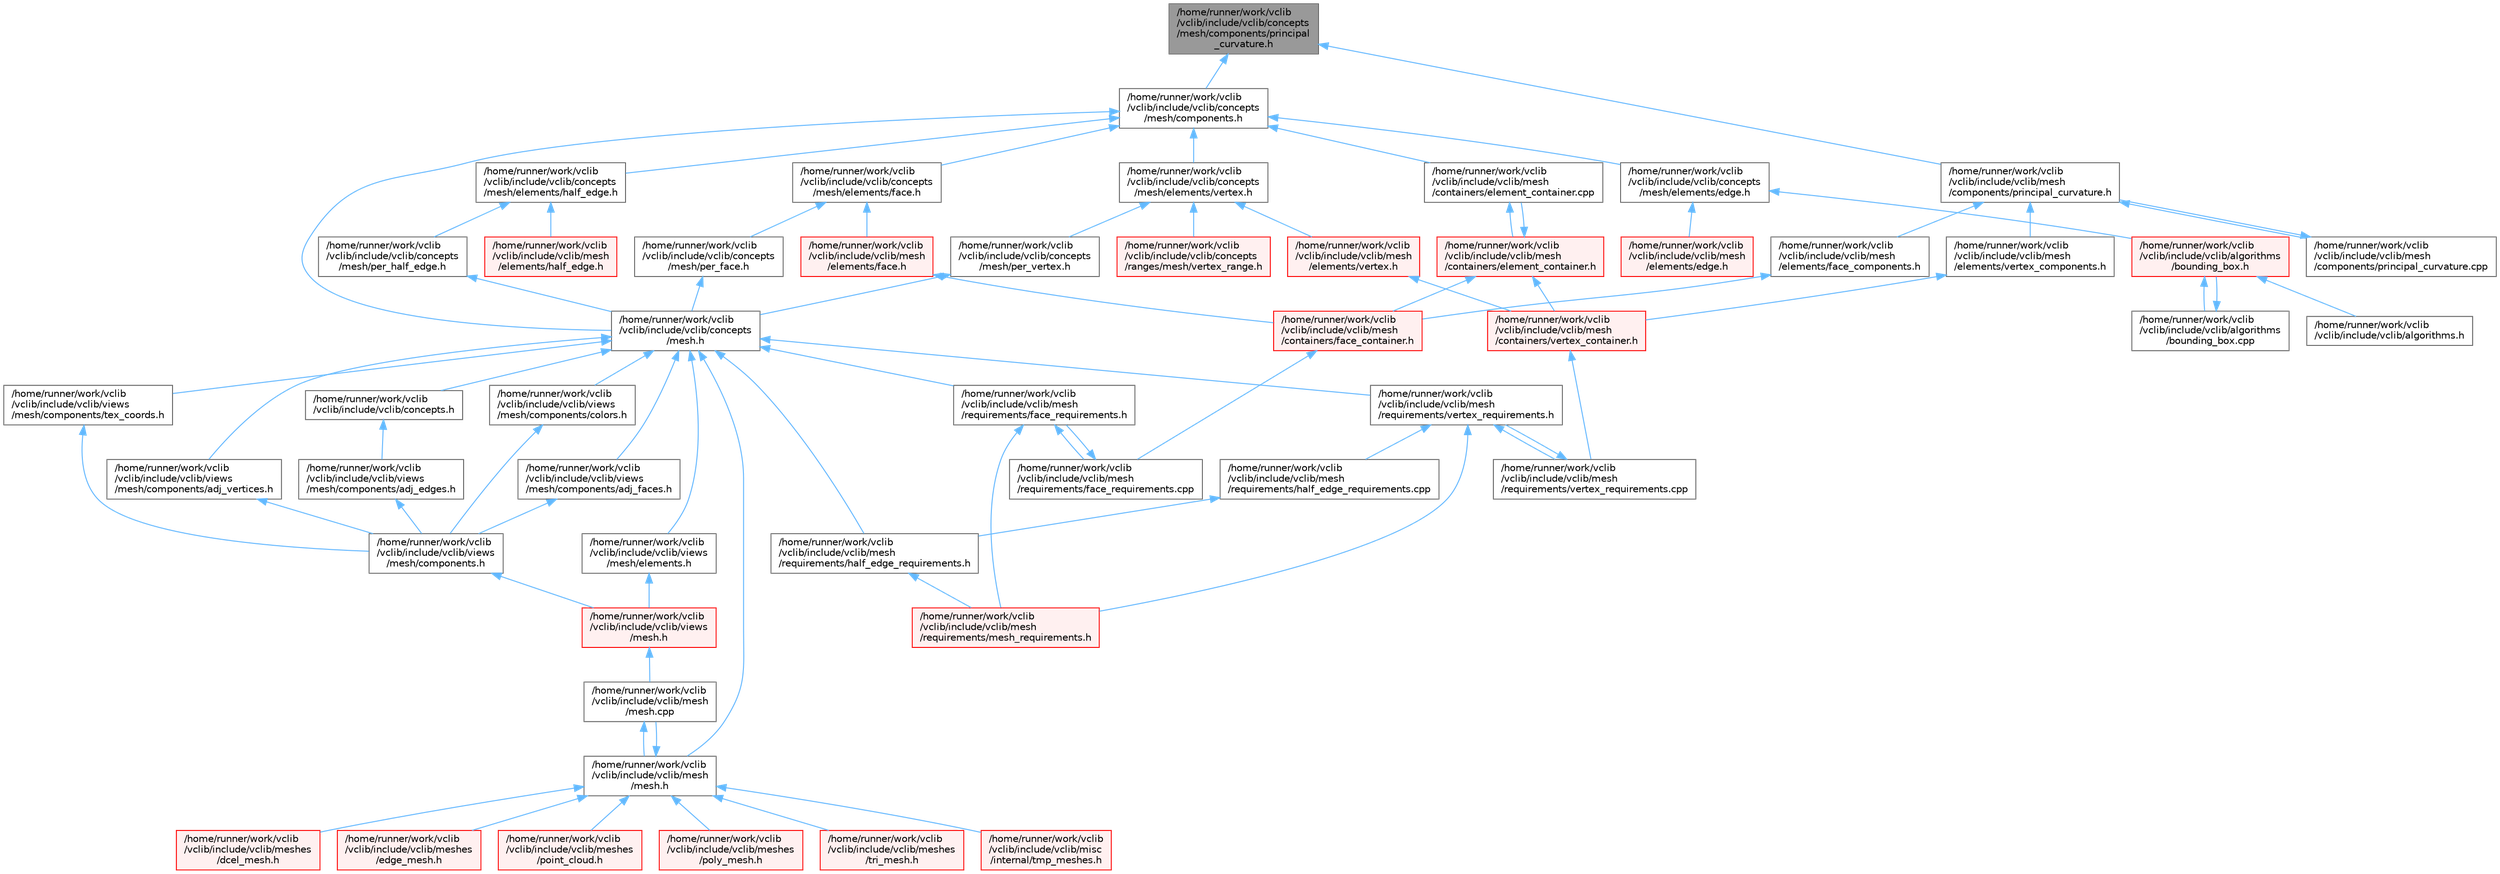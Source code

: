 digraph "/home/runner/work/vclib/vclib/include/vclib/concepts/mesh/components/principal_curvature.h"
{
 // LATEX_PDF_SIZE
  bgcolor="transparent";
  edge [fontname=Helvetica,fontsize=10,labelfontname=Helvetica,labelfontsize=10];
  node [fontname=Helvetica,fontsize=10,shape=box,height=0.2,width=0.4];
  Node1 [label="/home/runner/work/vclib\l/vclib/include/vclib/concepts\l/mesh/components/principal\l_curvature.h",height=0.2,width=0.4,color="gray40", fillcolor="grey60", style="filled", fontcolor="black",tooltip=" "];
  Node1 -> Node2 [dir="back",color="steelblue1",style="solid"];
  Node2 [label="/home/runner/work/vclib\l/vclib/include/vclib/concepts\l/mesh/components.h",height=0.2,width=0.4,color="grey40", fillcolor="white", style="filled",URL="$concepts_2mesh_2components_8h.html",tooltip=" "];
  Node2 -> Node3 [dir="back",color="steelblue1",style="solid"];
  Node3 [label="/home/runner/work/vclib\l/vclib/include/vclib/concepts\l/mesh.h",height=0.2,width=0.4,color="grey40", fillcolor="white", style="filled",URL="$concepts_2mesh_8h.html",tooltip=" "];
  Node3 -> Node4 [dir="back",color="steelblue1",style="solid"];
  Node4 [label="/home/runner/work/vclib\l/vclib/include/vclib/concepts.h",height=0.2,width=0.4,color="grey40", fillcolor="white", style="filled",URL="$concepts_8h.html",tooltip=" "];
  Node4 -> Node5 [dir="back",color="steelblue1",style="solid"];
  Node5 [label="/home/runner/work/vclib\l/vclib/include/vclib/views\l/mesh/components/adj_edges.h",height=0.2,width=0.4,color="grey40", fillcolor="white", style="filled",URL="$adj__edges_8h.html",tooltip=" "];
  Node5 -> Node6 [dir="back",color="steelblue1",style="solid"];
  Node6 [label="/home/runner/work/vclib\l/vclib/include/vclib/views\l/mesh/components.h",height=0.2,width=0.4,color="grey40", fillcolor="white", style="filled",URL="$views_2mesh_2components_8h.html",tooltip=" "];
  Node6 -> Node7 [dir="back",color="steelblue1",style="solid"];
  Node7 [label="/home/runner/work/vclib\l/vclib/include/vclib/views\l/mesh.h",height=0.2,width=0.4,color="red", fillcolor="#FFF0F0", style="filled",URL="$views_2mesh_8h.html",tooltip=" "];
  Node7 -> Node92 [dir="back",color="steelblue1",style="solid"];
  Node92 [label="/home/runner/work/vclib\l/vclib/include/vclib/mesh\l/mesh.cpp",height=0.2,width=0.4,color="grey40", fillcolor="white", style="filled",URL="$mesh_2mesh_8cpp.html",tooltip=" "];
  Node92 -> Node93 [dir="back",color="steelblue1",style="solid"];
  Node93 [label="/home/runner/work/vclib\l/vclib/include/vclib/mesh\l/mesh.h",height=0.2,width=0.4,color="grey40", fillcolor="white", style="filled",URL="$mesh_2mesh_8h.html",tooltip=" "];
  Node93 -> Node92 [dir="back",color="steelblue1",style="solid"];
  Node93 -> Node94 [dir="back",color="steelblue1",style="solid"];
  Node94 [label="/home/runner/work/vclib\l/vclib/include/vclib/meshes\l/dcel_mesh.h",height=0.2,width=0.4,color="red", fillcolor="#FFF0F0", style="filled",URL="$dcel__mesh_8h.html",tooltip=" "];
  Node93 -> Node96 [dir="back",color="steelblue1",style="solid"];
  Node96 [label="/home/runner/work/vclib\l/vclib/include/vclib/meshes\l/edge_mesh.h",height=0.2,width=0.4,color="red", fillcolor="#FFF0F0", style="filled",URL="$edge__mesh_8h.html",tooltip=" "];
  Node93 -> Node97 [dir="back",color="steelblue1",style="solid"];
  Node97 [label="/home/runner/work/vclib\l/vclib/include/vclib/meshes\l/point_cloud.h",height=0.2,width=0.4,color="red", fillcolor="#FFF0F0", style="filled",URL="$point__cloud_8h.html",tooltip=" "];
  Node93 -> Node98 [dir="back",color="steelblue1",style="solid"];
  Node98 [label="/home/runner/work/vclib\l/vclib/include/vclib/meshes\l/poly_mesh.h",height=0.2,width=0.4,color="red", fillcolor="#FFF0F0", style="filled",URL="$poly__mesh_8h.html",tooltip=" "];
  Node93 -> Node99 [dir="back",color="steelblue1",style="solid"];
  Node99 [label="/home/runner/work/vclib\l/vclib/include/vclib/meshes\l/tri_mesh.h",height=0.2,width=0.4,color="red", fillcolor="#FFF0F0", style="filled",URL="$tri__mesh_8h.html",tooltip=" "];
  Node93 -> Node100 [dir="back",color="steelblue1",style="solid"];
  Node100 [label="/home/runner/work/vclib\l/vclib/include/vclib/misc\l/internal/tmp_meshes.h",height=0.2,width=0.4,color="red", fillcolor="#FFF0F0", style="filled",URL="$tmp__meshes_8h.html",tooltip=" "];
  Node3 -> Node93 [dir="back",color="steelblue1",style="solid"];
  Node3 -> Node102 [dir="back",color="steelblue1",style="solid"];
  Node102 [label="/home/runner/work/vclib\l/vclib/include/vclib/mesh\l/requirements/face_requirements.h",height=0.2,width=0.4,color="grey40", fillcolor="white", style="filled",URL="$face__requirements_8h.html",tooltip=" "];
  Node102 -> Node103 [dir="back",color="steelblue1",style="solid"];
  Node103 [label="/home/runner/work/vclib\l/vclib/include/vclib/mesh\l/requirements/face_requirements.cpp",height=0.2,width=0.4,color="grey40", fillcolor="white", style="filled",URL="$face__requirements_8cpp.html",tooltip=" "];
  Node103 -> Node102 [dir="back",color="steelblue1",style="solid"];
  Node102 -> Node104 [dir="back",color="steelblue1",style="solid"];
  Node104 [label="/home/runner/work/vclib\l/vclib/include/vclib/mesh\l/requirements/mesh_requirements.h",height=0.2,width=0.4,color="red", fillcolor="#FFF0F0", style="filled",URL="$mesh__requirements_8h.html",tooltip=" "];
  Node3 -> Node170 [dir="back",color="steelblue1",style="solid"];
  Node170 [label="/home/runner/work/vclib\l/vclib/include/vclib/mesh\l/requirements/half_edge_requirements.h",height=0.2,width=0.4,color="grey40", fillcolor="white", style="filled",URL="$half__edge__requirements_8h.html",tooltip=" "];
  Node170 -> Node104 [dir="back",color="steelblue1",style="solid"];
  Node3 -> Node171 [dir="back",color="steelblue1",style="solid"];
  Node171 [label="/home/runner/work/vclib\l/vclib/include/vclib/mesh\l/requirements/vertex_requirements.h",height=0.2,width=0.4,color="grey40", fillcolor="white", style="filled",URL="$vertex__requirements_8h.html",tooltip=" "];
  Node171 -> Node172 [dir="back",color="steelblue1",style="solid"];
  Node172 [label="/home/runner/work/vclib\l/vclib/include/vclib/mesh\l/requirements/half_edge_requirements.cpp",height=0.2,width=0.4,color="grey40", fillcolor="white", style="filled",URL="$half__edge__requirements_8cpp.html",tooltip=" "];
  Node172 -> Node170 [dir="back",color="steelblue1",style="solid"];
  Node171 -> Node104 [dir="back",color="steelblue1",style="solid"];
  Node171 -> Node173 [dir="back",color="steelblue1",style="solid"];
  Node173 [label="/home/runner/work/vclib\l/vclib/include/vclib/mesh\l/requirements/vertex_requirements.cpp",height=0.2,width=0.4,color="grey40", fillcolor="white", style="filled",URL="$vertex__requirements_8cpp.html",tooltip=" "];
  Node173 -> Node171 [dir="back",color="steelblue1",style="solid"];
  Node3 -> Node174 [dir="back",color="steelblue1",style="solid"];
  Node174 [label="/home/runner/work/vclib\l/vclib/include/vclib/views\l/mesh/components/adj_faces.h",height=0.2,width=0.4,color="grey40", fillcolor="white", style="filled",URL="$adj__faces_8h.html",tooltip=" "];
  Node174 -> Node6 [dir="back",color="steelblue1",style="solid"];
  Node3 -> Node175 [dir="back",color="steelblue1",style="solid"];
  Node175 [label="/home/runner/work/vclib\l/vclib/include/vclib/views\l/mesh/components/adj_vertices.h",height=0.2,width=0.4,color="grey40", fillcolor="white", style="filled",URL="$adj__vertices_8h.html",tooltip=" "];
  Node175 -> Node6 [dir="back",color="steelblue1",style="solid"];
  Node3 -> Node176 [dir="back",color="steelblue1",style="solid"];
  Node176 [label="/home/runner/work/vclib\l/vclib/include/vclib/views\l/mesh/components/colors.h",height=0.2,width=0.4,color="grey40", fillcolor="white", style="filled",URL="$colors_8h.html",tooltip=" "];
  Node176 -> Node6 [dir="back",color="steelblue1",style="solid"];
  Node3 -> Node177 [dir="back",color="steelblue1",style="solid"];
  Node177 [label="/home/runner/work/vclib\l/vclib/include/vclib/views\l/mesh/components/tex_coords.h",height=0.2,width=0.4,color="grey40", fillcolor="white", style="filled",URL="$tex__coords_8h.html",tooltip=" "];
  Node177 -> Node6 [dir="back",color="steelblue1",style="solid"];
  Node3 -> Node178 [dir="back",color="steelblue1",style="solid"];
  Node178 [label="/home/runner/work/vclib\l/vclib/include/vclib/views\l/mesh/elements.h",height=0.2,width=0.4,color="grey40", fillcolor="white", style="filled",URL="$elements_8h.html",tooltip=" "];
  Node178 -> Node7 [dir="back",color="steelblue1",style="solid"];
  Node2 -> Node179 [dir="back",color="steelblue1",style="solid"];
  Node179 [label="/home/runner/work/vclib\l/vclib/include/vclib/concepts\l/mesh/elements/edge.h",height=0.2,width=0.4,color="grey40", fillcolor="white", style="filled",URL="$concepts_2mesh_2elements_2edge_8h.html",tooltip=" "];
  Node179 -> Node106 [dir="back",color="steelblue1",style="solid"];
  Node106 [label="/home/runner/work/vclib\l/vclib/include/vclib/algorithms\l/bounding_box.h",height=0.2,width=0.4,color="red", fillcolor="#FFF0F0", style="filled",URL="$algorithms_2bounding__box_8h.html",tooltip=" "];
  Node106 -> Node14 [dir="back",color="steelblue1",style="solid"];
  Node14 [label="/home/runner/work/vclib\l/vclib/include/vclib/algorithms.h",height=0.2,width=0.4,color="grey40", fillcolor="white", style="filled",URL="$algorithms_8h.html",tooltip=" "];
  Node106 -> Node107 [dir="back",color="steelblue1",style="solid"];
  Node107 [label="/home/runner/work/vclib\l/vclib/include/vclib/algorithms\l/bounding_box.cpp",height=0.2,width=0.4,color="grey40", fillcolor="white", style="filled",URL="$algorithms_2bounding__box_8cpp.html",tooltip=" "];
  Node107 -> Node106 [dir="back",color="steelblue1",style="solid"];
  Node179 -> Node180 [dir="back",color="steelblue1",style="solid"];
  Node180 [label="/home/runner/work/vclib\l/vclib/include/vclib/mesh\l/elements/edge.h",height=0.2,width=0.4,color="red", fillcolor="#FFF0F0", style="filled",URL="$mesh_2elements_2edge_8h.html",tooltip=" "];
  Node2 -> Node185 [dir="back",color="steelblue1",style="solid"];
  Node185 [label="/home/runner/work/vclib\l/vclib/include/vclib/concepts\l/mesh/elements/face.h",height=0.2,width=0.4,color="grey40", fillcolor="white", style="filled",URL="$concepts_2mesh_2elements_2face_8h.html",tooltip=" "];
  Node185 -> Node186 [dir="back",color="steelblue1",style="solid"];
  Node186 [label="/home/runner/work/vclib\l/vclib/include/vclib/concepts\l/mesh/per_face.h",height=0.2,width=0.4,color="grey40", fillcolor="white", style="filled",URL="$per__face_8h.html",tooltip=" "];
  Node186 -> Node3 [dir="back",color="steelblue1",style="solid"];
  Node185 -> Node187 [dir="back",color="steelblue1",style="solid"];
  Node187 [label="/home/runner/work/vclib\l/vclib/include/vclib/mesh\l/elements/face.h",height=0.2,width=0.4,color="red", fillcolor="#FFF0F0", style="filled",URL="$mesh_2elements_2face_8h.html",tooltip=" "];
  Node187 -> Node188 [dir="back",color="steelblue1",style="solid"];
  Node188 [label="/home/runner/work/vclib\l/vclib/include/vclib/mesh\l/containers/face_container.h",height=0.2,width=0.4,color="red", fillcolor="#FFF0F0", style="filled",URL="$face__container_8h.html",tooltip=" "];
  Node188 -> Node103 [dir="back",color="steelblue1",style="solid"];
  Node2 -> Node193 [dir="back",color="steelblue1",style="solid"];
  Node193 [label="/home/runner/work/vclib\l/vclib/include/vclib/concepts\l/mesh/elements/half_edge.h",height=0.2,width=0.4,color="grey40", fillcolor="white", style="filled",URL="$concepts_2mesh_2elements_2half__edge_8h.html",tooltip=" "];
  Node193 -> Node194 [dir="back",color="steelblue1",style="solid"];
  Node194 [label="/home/runner/work/vclib\l/vclib/include/vclib/concepts\l/mesh/per_half_edge.h",height=0.2,width=0.4,color="grey40", fillcolor="white", style="filled",URL="$per__half__edge_8h.html",tooltip=" "];
  Node194 -> Node3 [dir="back",color="steelblue1",style="solid"];
  Node193 -> Node195 [dir="back",color="steelblue1",style="solid"];
  Node195 [label="/home/runner/work/vclib\l/vclib/include/vclib/mesh\l/elements/half_edge.h",height=0.2,width=0.4,color="red", fillcolor="#FFF0F0", style="filled",URL="$mesh_2elements_2half__edge_8h.html",tooltip=" "];
  Node2 -> Node199 [dir="back",color="steelblue1",style="solid"];
  Node199 [label="/home/runner/work/vclib\l/vclib/include/vclib/concepts\l/mesh/elements/vertex.h",height=0.2,width=0.4,color="grey40", fillcolor="white", style="filled",URL="$concepts_2mesh_2elements_2vertex_8h.html",tooltip=" "];
  Node199 -> Node200 [dir="back",color="steelblue1",style="solid"];
  Node200 [label="/home/runner/work/vclib\l/vclib/include/vclib/concepts\l/mesh/per_vertex.h",height=0.2,width=0.4,color="grey40", fillcolor="white", style="filled",URL="$per__vertex_8h.html",tooltip=" "];
  Node200 -> Node3 [dir="back",color="steelblue1",style="solid"];
  Node199 -> Node201 [dir="back",color="steelblue1",style="solid"];
  Node201 [label="/home/runner/work/vclib\l/vclib/include/vclib/concepts\l/ranges/mesh/vertex_range.h",height=0.2,width=0.4,color="red", fillcolor="#FFF0F0", style="filled",URL="$vertex__range_8h.html",tooltip=" "];
  Node199 -> Node209 [dir="back",color="steelblue1",style="solid"];
  Node209 [label="/home/runner/work/vclib\l/vclib/include/vclib/mesh\l/elements/vertex.h",height=0.2,width=0.4,color="red", fillcolor="#FFF0F0", style="filled",URL="$mesh_2elements_2vertex_8h.html",tooltip=" "];
  Node209 -> Node210 [dir="back",color="steelblue1",style="solid"];
  Node210 [label="/home/runner/work/vclib\l/vclib/include/vclib/mesh\l/containers/vertex_container.h",height=0.2,width=0.4,color="red", fillcolor="#FFF0F0", style="filled",URL="$vertex__container_8h.html",tooltip=" "];
  Node210 -> Node173 [dir="back",color="steelblue1",style="solid"];
  Node2 -> Node213 [dir="back",color="steelblue1",style="solid"];
  Node213 [label="/home/runner/work/vclib\l/vclib/include/vclib/mesh\l/containers/element_container.cpp",height=0.2,width=0.4,color="grey40", fillcolor="white", style="filled",URL="$element__container_8cpp.html",tooltip=" "];
  Node213 -> Node214 [dir="back",color="steelblue1",style="solid"];
  Node214 [label="/home/runner/work/vclib\l/vclib/include/vclib/mesh\l/containers/element_container.h",height=0.2,width=0.4,color="red", fillcolor="#FFF0F0", style="filled",URL="$element__container_8h.html",tooltip=" "];
  Node214 -> Node213 [dir="back",color="steelblue1",style="solid"];
  Node214 -> Node188 [dir="back",color="steelblue1",style="solid"];
  Node214 -> Node210 [dir="back",color="steelblue1",style="solid"];
  Node1 -> Node215 [dir="back",color="steelblue1",style="solid"];
  Node215 [label="/home/runner/work/vclib\l/vclib/include/vclib/mesh\l/components/principal_curvature.h",height=0.2,width=0.4,color="grey40", fillcolor="white", style="filled",URL="$mesh_2components_2principal__curvature_8h.html",tooltip=" "];
  Node215 -> Node216 [dir="back",color="steelblue1",style="solid"];
  Node216 [label="/home/runner/work/vclib\l/vclib/include/vclib/mesh\l/components/principal_curvature.cpp",height=0.2,width=0.4,color="grey40", fillcolor="white", style="filled",URL="$mesh_2components_2principal__curvature_8cpp.html",tooltip=" "];
  Node216 -> Node215 [dir="back",color="steelblue1",style="solid"];
  Node215 -> Node217 [dir="back",color="steelblue1",style="solid"];
  Node217 [label="/home/runner/work/vclib\l/vclib/include/vclib/mesh\l/elements/face_components.h",height=0.2,width=0.4,color="grey40", fillcolor="white", style="filled",URL="$face__components_8h.html",tooltip=" "];
  Node217 -> Node188 [dir="back",color="steelblue1",style="solid"];
  Node215 -> Node218 [dir="back",color="steelblue1",style="solid"];
  Node218 [label="/home/runner/work/vclib\l/vclib/include/vclib/mesh\l/elements/vertex_components.h",height=0.2,width=0.4,color="grey40", fillcolor="white", style="filled",URL="$vertex__components_8h.html",tooltip=" "];
  Node218 -> Node210 [dir="back",color="steelblue1",style="solid"];
}
